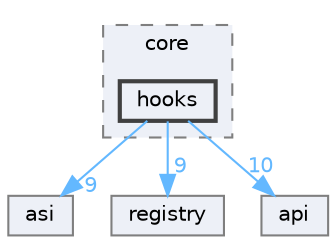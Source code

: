 digraph "src/internal/core/hooks"
{
 // LATEX_PDF_SIZE
  bgcolor="transparent";
  edge [fontname=Helvetica,fontsize=10,labelfontname=Helvetica,labelfontsize=10];
  node [fontname=Helvetica,fontsize=10,shape=box,height=0.2,width=0.4];
  compound=true
  subgraph clusterdir_fc391693c5b997f1c609080ef9ece185 {
    graph [ bgcolor="#edf0f7", pencolor="grey50", label="core", fontname=Helvetica,fontsize=10 style="filled,dashed", URL="dir_fc391693c5b997f1c609080ef9ece185.html",tooltip=""]
  dir_4252364b3ed5287ae5919d8f2cc87ee7 [label="hooks", fillcolor="#edf0f7", color="grey25", style="filled,bold", URL="dir_4252364b3ed5287ae5919d8f2cc87ee7.html",tooltip=""];
  }
  dir_428e249bd0a266fb0aed7ac7e917da82 [label="asi", fillcolor="#edf0f7", color="grey50", style="filled", URL="dir_428e249bd0a266fb0aed7ac7e917da82.html",tooltip=""];
  dir_7c9c5794ca21d46921d6ad00eebb9fa9 [label="registry", fillcolor="#edf0f7", color="grey50", style="filled", URL="dir_7c9c5794ca21d46921d6ad00eebb9fa9.html",tooltip=""];
  dir_da61e3e9a357748887e3ca8d7c5a0c16 [label="api", fillcolor="#edf0f7", color="grey50", style="filled", URL="dir_da61e3e9a357748887e3ca8d7c5a0c16.html",tooltip=""];
  dir_4252364b3ed5287ae5919d8f2cc87ee7->dir_428e249bd0a266fb0aed7ac7e917da82 [headlabel="9", labeldistance=1.5 headhref="dir_000005_000001.html" href="dir_000005_000001.html" color="steelblue1" fontcolor="steelblue1"];
  dir_4252364b3ed5287ae5919d8f2cc87ee7->dir_7c9c5794ca21d46921d6ad00eebb9fa9 [headlabel="9", labeldistance=1.5 headhref="dir_000005_000007.html" href="dir_000005_000007.html" color="steelblue1" fontcolor="steelblue1"];
  dir_4252364b3ed5287ae5919d8f2cc87ee7->dir_da61e3e9a357748887e3ca8d7c5a0c16 [headlabel="10", labeldistance=1.5 headhref="dir_000005_000000.html" href="dir_000005_000000.html" color="steelblue1" fontcolor="steelblue1"];
}

